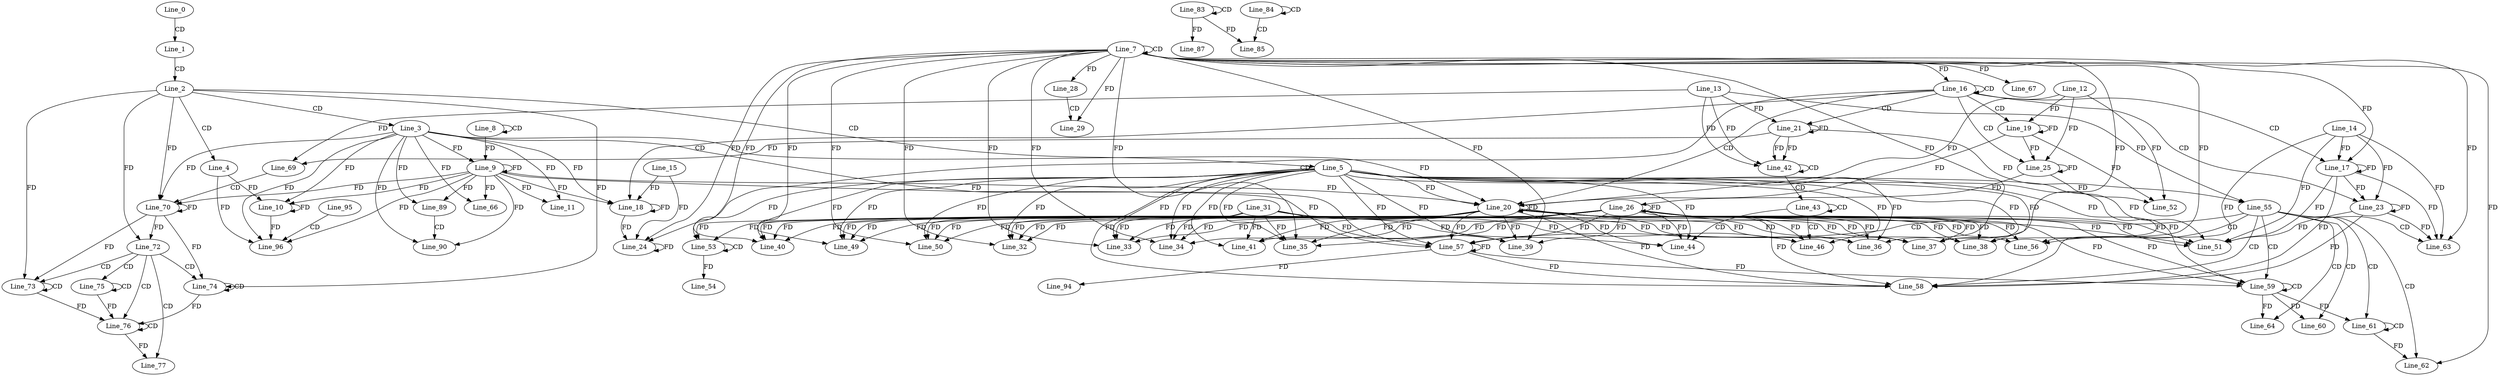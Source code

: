 digraph G {
  Line_0;
  Line_1;
  Line_2;
  Line_3;
  Line_4;
  Line_5;
  Line_7;
  Line_7;
  Line_8;
  Line_8;
  Line_9;
  Line_9;
  Line_10;
  Line_10;
  Line_11;
  Line_16;
  Line_16;
  Line_16;
  Line_17;
  Line_14;
  Line_17;
  Line_18;
  Line_15;
  Line_18;
  Line_19;
  Line_12;
  Line_19;
  Line_20;
  Line_20;
  Line_21;
  Line_13;
  Line_23;
  Line_23;
  Line_24;
  Line_24;
  Line_25;
  Line_25;
  Line_26;
  Line_26;
  Line_28;
  Line_28;
  Line_29;
  Line_32;
  Line_31;
  Line_32;
  Line_32;
  Line_33;
  Line_33;
  Line_33;
  Line_34;
  Line_34;
  Line_34;
  Line_35;
  Line_35;
  Line_35;
  Line_36;
  Line_36;
  Line_36;
  Line_37;
  Line_37;
  Line_37;
  Line_38;
  Line_38;
  Line_38;
  Line_39;
  Line_39;
  Line_39;
  Line_40;
  Line_40;
  Line_40;
  Line_41;
  Line_41;
  Line_42;
  Line_42;
  Line_43;
  Line_43;
  Line_44;
  Line_44;
  Line_46;
  Line_46;
  Line_49;
  Line_49;
  Line_49;
  Line_50;
  Line_50;
  Line_50;
  Line_51;
  Line_51;
  Line_52;
  Line_53;
  Line_53;
  Line_54;
  Line_55;
  Line_55;
  Line_56;
  Line_57;
  Line_57;
  Line_58;
  Line_58;
  Line_59;
  Line_59;
  Line_60;
  Line_61;
  Line_61;
  Line_62;
  Line_63;
  Line_64;
  Line_66;
  Line_67;
  Line_69;
  Line_70;
  Line_70;
  Line_72;
  Line_73;
  Line_73;
  Line_74;
  Line_74;
  Line_74;
  Line_75;
  Line_75;
  Line_76;
  Line_76;
  Line_77;
  Line_83;
  Line_83;
  Line_84;
  Line_84;
  Line_85;
  Line_87;
  Line_89;
  Line_90;
  Line_94;
  Line_95;
  Line_96;
  Line_0 -> Line_1 [ label="CD" ];
  Line_1 -> Line_2 [ label="CD" ];
  Line_2 -> Line_3 [ label="CD" ];
  Line_2 -> Line_4 [ label="CD" ];
  Line_2 -> Line_5 [ label="CD" ];
  Line_7 -> Line_7 [ label="CD" ];
  Line_8 -> Line_8 [ label="CD" ];
  Line_3 -> Line_9 [ label="FD" ];
  Line_9 -> Line_9 [ label="FD" ];
  Line_8 -> Line_9 [ label="FD" ];
  Line_4 -> Line_10 [ label="FD" ];
  Line_10 -> Line_10 [ label="FD" ];
  Line_3 -> Line_10 [ label="FD" ];
  Line_9 -> Line_10 [ label="FD" ];
  Line_3 -> Line_11 [ label="FD" ];
  Line_9 -> Line_11 [ label="FD" ];
  Line_16 -> Line_16 [ label="CD" ];
  Line_7 -> Line_16 [ label="FD" ];
  Line_16 -> Line_17 [ label="CD" ];
  Line_14 -> Line_17 [ label="FD" ];
  Line_17 -> Line_17 [ label="FD" ];
  Line_7 -> Line_17 [ label="FD" ];
  Line_16 -> Line_18 [ label="CD" ];
  Line_15 -> Line_18 [ label="FD" ];
  Line_18 -> Line_18 [ label="FD" ];
  Line_3 -> Line_18 [ label="FD" ];
  Line_9 -> Line_18 [ label="FD" ];
  Line_16 -> Line_19 [ label="CD" ];
  Line_12 -> Line_19 [ label="FD" ];
  Line_19 -> Line_19 [ label="FD" ];
  Line_16 -> Line_20 [ label="CD" ];
  Line_5 -> Line_20 [ label="FD" ];
  Line_20 -> Line_20 [ label="FD" ];
  Line_3 -> Line_20 [ label="FD" ];
  Line_9 -> Line_20 [ label="FD" ];
  Line_12 -> Line_20 [ label="FD" ];
  Line_19 -> Line_20 [ label="FD" ];
  Line_16 -> Line_21 [ label="CD" ];
  Line_13 -> Line_21 [ label="FD" ];
  Line_21 -> Line_21 [ label="FD" ];
  Line_16 -> Line_23 [ label="CD" ];
  Line_14 -> Line_23 [ label="FD" ];
  Line_17 -> Line_23 [ label="FD" ];
  Line_23 -> Line_23 [ label="FD" ];
  Line_16 -> Line_24 [ label="CD" ];
  Line_15 -> Line_24 [ label="FD" ];
  Line_18 -> Line_24 [ label="FD" ];
  Line_24 -> Line_24 [ label="FD" ];
  Line_7 -> Line_24 [ label="FD" ];
  Line_16 -> Line_25 [ label="CD" ];
  Line_12 -> Line_25 [ label="FD" ];
  Line_19 -> Line_25 [ label="FD" ];
  Line_25 -> Line_25 [ label="FD" ];
  Line_26 -> Line_26 [ label="FD" ];
  Line_25 -> Line_26 [ label="FD" ];
  Line_7 -> Line_28 [ label="FD" ];
  Line_28 -> Line_29 [ label="CD" ];
  Line_7 -> Line_29 [ label="FD" ];
  Line_5 -> Line_32 [ label="FD" ];
  Line_20 -> Line_32 [ label="FD" ];
  Line_26 -> Line_32 [ label="FD" ];
  Line_31 -> Line_32 [ label="FD" ];
  Line_7 -> Line_32 [ label="FD" ];
  Line_5 -> Line_33 [ label="FD" ];
  Line_20 -> Line_33 [ label="FD" ];
  Line_26 -> Line_33 [ label="FD" ];
  Line_31 -> Line_33 [ label="FD" ];
  Line_7 -> Line_33 [ label="FD" ];
  Line_5 -> Line_34 [ label="FD" ];
  Line_20 -> Line_34 [ label="FD" ];
  Line_26 -> Line_34 [ label="FD" ];
  Line_31 -> Line_34 [ label="FD" ];
  Line_7 -> Line_34 [ label="FD" ];
  Line_5 -> Line_35 [ label="FD" ];
  Line_20 -> Line_35 [ label="FD" ];
  Line_26 -> Line_35 [ label="FD" ];
  Line_31 -> Line_35 [ label="FD" ];
  Line_7 -> Line_35 [ label="FD" ];
  Line_5 -> Line_36 [ label="FD" ];
  Line_20 -> Line_36 [ label="FD" ];
  Line_26 -> Line_36 [ label="FD" ];
  Line_31 -> Line_36 [ label="FD" ];
  Line_7 -> Line_36 [ label="FD" ];
  Line_5 -> Line_37 [ label="FD" ];
  Line_20 -> Line_37 [ label="FD" ];
  Line_26 -> Line_37 [ label="FD" ];
  Line_31 -> Line_37 [ label="FD" ];
  Line_7 -> Line_37 [ label="FD" ];
  Line_5 -> Line_38 [ label="FD" ];
  Line_20 -> Line_38 [ label="FD" ];
  Line_26 -> Line_38 [ label="FD" ];
  Line_31 -> Line_38 [ label="FD" ];
  Line_7 -> Line_38 [ label="FD" ];
  Line_5 -> Line_39 [ label="FD" ];
  Line_20 -> Line_39 [ label="FD" ];
  Line_26 -> Line_39 [ label="FD" ];
  Line_31 -> Line_39 [ label="FD" ];
  Line_7 -> Line_39 [ label="FD" ];
  Line_5 -> Line_40 [ label="FD" ];
  Line_20 -> Line_40 [ label="FD" ];
  Line_26 -> Line_40 [ label="FD" ];
  Line_31 -> Line_40 [ label="FD" ];
  Line_7 -> Line_40 [ label="FD" ];
  Line_5 -> Line_41 [ label="FD" ];
  Line_20 -> Line_41 [ label="FD" ];
  Line_26 -> Line_41 [ label="FD" ];
  Line_31 -> Line_41 [ label="FD" ];
  Line_13 -> Line_42 [ label="FD" ];
  Line_21 -> Line_42 [ label="FD" ];
  Line_42 -> Line_42 [ label="CD" ];
  Line_13 -> Line_42 [ label="FD" ];
  Line_21 -> Line_42 [ label="FD" ];
  Line_42 -> Line_43 [ label="CD" ];
  Line_43 -> Line_43 [ label="CD" ];
  Line_43 -> Line_44 [ label="CD" ];
  Line_5 -> Line_44 [ label="FD" ];
  Line_20 -> Line_44 [ label="FD" ];
  Line_26 -> Line_44 [ label="FD" ];
  Line_31 -> Line_44 [ label="FD" ];
  Line_43 -> Line_46 [ label="CD" ];
  Line_5 -> Line_46 [ label="FD" ];
  Line_20 -> Line_46 [ label="FD" ];
  Line_26 -> Line_46 [ label="FD" ];
  Line_31 -> Line_46 [ label="FD" ];
  Line_5 -> Line_49 [ label="FD" ];
  Line_20 -> Line_49 [ label="FD" ];
  Line_26 -> Line_49 [ label="FD" ];
  Line_31 -> Line_49 [ label="FD" ];
  Line_7 -> Line_49 [ label="FD" ];
  Line_5 -> Line_50 [ label="FD" ];
  Line_20 -> Line_50 [ label="FD" ];
  Line_26 -> Line_50 [ label="FD" ];
  Line_31 -> Line_50 [ label="FD" ];
  Line_7 -> Line_50 [ label="FD" ];
  Line_5 -> Line_51 [ label="FD" ];
  Line_20 -> Line_51 [ label="FD" ];
  Line_26 -> Line_51 [ label="FD" ];
  Line_14 -> Line_51 [ label="FD" ];
  Line_17 -> Line_51 [ label="FD" ];
  Line_23 -> Line_51 [ label="FD" ];
  Line_31 -> Line_51 [ label="FD" ];
  Line_12 -> Line_52 [ label="FD" ];
  Line_19 -> Line_52 [ label="FD" ];
  Line_25 -> Line_52 [ label="FD" ];
  Line_53 -> Line_53 [ label="CD" ];
  Line_5 -> Line_53 [ label="FD" ];
  Line_20 -> Line_53 [ label="FD" ];
  Line_26 -> Line_53 [ label="FD" ];
  Line_53 -> Line_54 [ label="FD" ];
  Line_13 -> Line_55 [ label="FD" ];
  Line_21 -> Line_55 [ label="FD" ];
  Line_55 -> Line_56 [ label="CD" ];
  Line_5 -> Line_56 [ label="FD" ];
  Line_20 -> Line_56 [ label="FD" ];
  Line_26 -> Line_56 [ label="FD" ];
  Line_55 -> Line_57 [ label="CD" ];
  Line_5 -> Line_57 [ label="FD" ];
  Line_20 -> Line_57 [ label="FD" ];
  Line_26 -> Line_57 [ label="FD" ];
  Line_57 -> Line_57 [ label="FD" ];
  Line_3 -> Line_57 [ label="FD" ];
  Line_9 -> Line_57 [ label="FD" ];
  Line_55 -> Line_58 [ label="CD" ];
  Line_5 -> Line_58 [ label="FD" ];
  Line_20 -> Line_58 [ label="FD" ];
  Line_26 -> Line_58 [ label="FD" ];
  Line_57 -> Line_58 [ label="FD" ];
  Line_14 -> Line_58 [ label="FD" ];
  Line_17 -> Line_58 [ label="FD" ];
  Line_23 -> Line_58 [ label="FD" ];
  Line_55 -> Line_59 [ label="CD" ];
  Line_59 -> Line_59 [ label="CD" ];
  Line_5 -> Line_59 [ label="FD" ];
  Line_20 -> Line_59 [ label="FD" ];
  Line_26 -> Line_59 [ label="FD" ];
  Line_57 -> Line_59 [ label="FD" ];
  Line_55 -> Line_60 [ label="CD" ];
  Line_59 -> Line_60 [ label="FD" ];
  Line_55 -> Line_61 [ label="CD" ];
  Line_61 -> Line_61 [ label="CD" ];
  Line_59 -> Line_61 [ label="FD" ];
  Line_55 -> Line_62 [ label="CD" ];
  Line_7 -> Line_62 [ label="FD" ];
  Line_61 -> Line_62 [ label="FD" ];
  Line_55 -> Line_63 [ label="CD" ];
  Line_7 -> Line_63 [ label="FD" ];
  Line_14 -> Line_63 [ label="FD" ];
  Line_17 -> Line_63 [ label="FD" ];
  Line_23 -> Line_63 [ label="FD" ];
  Line_55 -> Line_64 [ label="CD" ];
  Line_59 -> Line_64 [ label="FD" ];
  Line_3 -> Line_66 [ label="FD" ];
  Line_9 -> Line_66 [ label="FD" ];
  Line_7 -> Line_67 [ label="FD" ];
  Line_13 -> Line_69 [ label="FD" ];
  Line_21 -> Line_69 [ label="FD" ];
  Line_69 -> Line_70 [ label="CD" ];
  Line_2 -> Line_70 [ label="FD" ];
  Line_70 -> Line_70 [ label="FD" ];
  Line_3 -> Line_70 [ label="FD" ];
  Line_9 -> Line_70 [ label="FD" ];
  Line_2 -> Line_72 [ label="FD" ];
  Line_70 -> Line_72 [ label="FD" ];
  Line_72 -> Line_73 [ label="CD" ];
  Line_73 -> Line_73 [ label="CD" ];
  Line_2 -> Line_73 [ label="FD" ];
  Line_70 -> Line_73 [ label="FD" ];
  Line_72 -> Line_74 [ label="CD" ];
  Line_74 -> Line_74 [ label="CD" ];
  Line_2 -> Line_74 [ label="FD" ];
  Line_70 -> Line_74 [ label="FD" ];
  Line_72 -> Line_75 [ label="CD" ];
  Line_75 -> Line_75 [ label="CD" ];
  Line_72 -> Line_76 [ label="CD" ];
  Line_76 -> Line_76 [ label="CD" ];
  Line_75 -> Line_76 [ label="FD" ];
  Line_73 -> Line_76 [ label="FD" ];
  Line_74 -> Line_76 [ label="FD" ];
  Line_72 -> Line_77 [ label="CD" ];
  Line_76 -> Line_77 [ label="FD" ];
  Line_83 -> Line_83 [ label="CD" ];
  Line_84 -> Line_84 [ label="CD" ];
  Line_84 -> Line_85 [ label="CD" ];
  Line_83 -> Line_85 [ label="FD" ];
  Line_83 -> Line_87 [ label="FD" ];
  Line_3 -> Line_89 [ label="FD" ];
  Line_9 -> Line_89 [ label="FD" ];
  Line_89 -> Line_90 [ label="CD" ];
  Line_3 -> Line_90 [ label="FD" ];
  Line_9 -> Line_90 [ label="FD" ];
  Line_57 -> Line_94 [ label="FD" ];
  Line_95 -> Line_96 [ label="CD" ];
  Line_3 -> Line_96 [ label="FD" ];
  Line_9 -> Line_96 [ label="FD" ];
  Line_4 -> Line_96 [ label="FD" ];
  Line_10 -> Line_96 [ label="FD" ];
}
